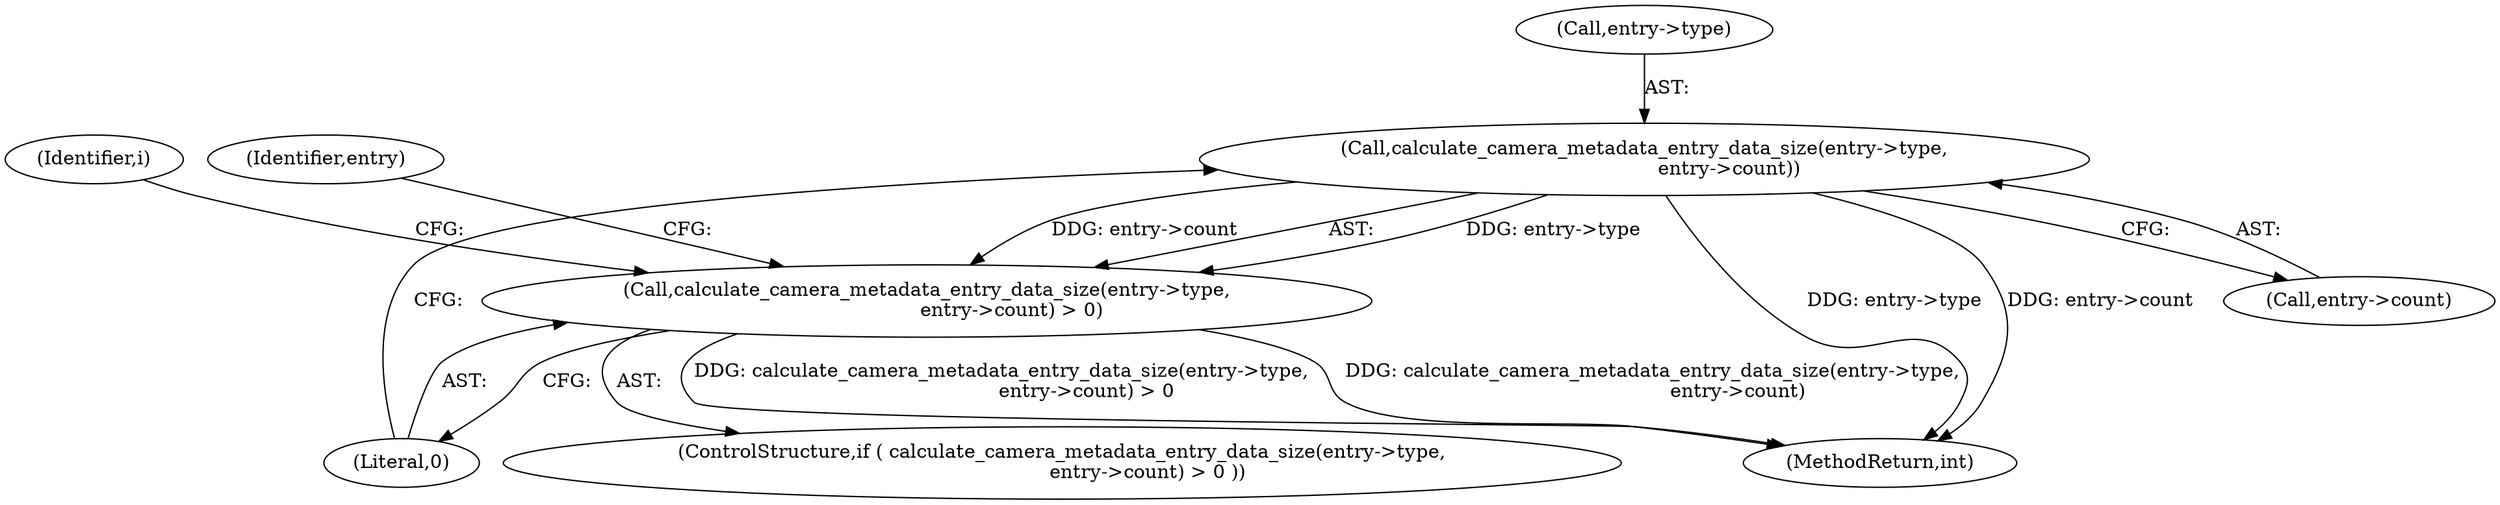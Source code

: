 digraph "0_Android_e9e44f797742f52996ebf307740dad58c28fd9b5@pointer" {
"1000236" [label="(Call,calculate_camera_metadata_entry_data_size(entry->type,\n                            entry->count))"];
"1000235" [label="(Call,calculate_camera_metadata_entry_data_size(entry->type,\n                            entry->count) > 0)"];
"1000230" [label="(Identifier,i)"];
"1000237" [label="(Call,entry->type)"];
"1000240" [label="(Call,entry->count)"];
"1000307" [label="(MethodReturn,int)"];
"1000248" [label="(Identifier,entry)"];
"1000243" [label="(Literal,0)"];
"1000234" [label="(ControlStructure,if ( calculate_camera_metadata_entry_data_size(entry->type,\n                            entry->count) > 0 ))"];
"1000235" [label="(Call,calculate_camera_metadata_entry_data_size(entry->type,\n                            entry->count) > 0)"];
"1000236" [label="(Call,calculate_camera_metadata_entry_data_size(entry->type,\n                            entry->count))"];
"1000236" -> "1000235"  [label="AST: "];
"1000236" -> "1000240"  [label="CFG: "];
"1000237" -> "1000236"  [label="AST: "];
"1000240" -> "1000236"  [label="AST: "];
"1000243" -> "1000236"  [label="CFG: "];
"1000236" -> "1000307"  [label="DDG: entry->type"];
"1000236" -> "1000307"  [label="DDG: entry->count"];
"1000236" -> "1000235"  [label="DDG: entry->type"];
"1000236" -> "1000235"  [label="DDG: entry->count"];
"1000235" -> "1000234"  [label="AST: "];
"1000235" -> "1000243"  [label="CFG: "];
"1000243" -> "1000235"  [label="AST: "];
"1000248" -> "1000235"  [label="CFG: "];
"1000230" -> "1000235"  [label="CFG: "];
"1000235" -> "1000307"  [label="DDG: calculate_camera_metadata_entry_data_size(entry->type,\n                            entry->count)"];
"1000235" -> "1000307"  [label="DDG: calculate_camera_metadata_entry_data_size(entry->type,\n                            entry->count) > 0"];
}
